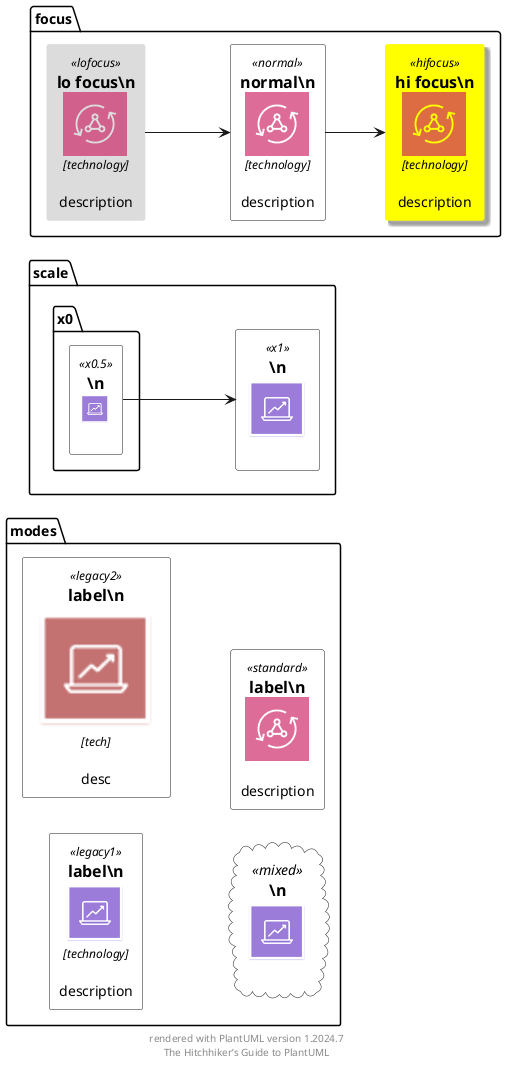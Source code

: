 @startuml
'all sprites in a category would be included in an all.puml file for that category
'==================================================================================================


' Styling
' ##################################

!define TECHN_FONT_SIZE 12

skinparam defaultTextAlignment center

skinparam wrapWidth 200
skinparam maxMessageSize 150

skinparam rectangle {
    StereotypeFontSize 12
}


skinparam rectangle {
backgroundColor white
}
skinparam cloud {
backgroundColor white
}


!define LAYOUT_TOP_DOWN top to bottom direction
!define LAYOUT_LEFT_RIGHT left to right direction



sprite $Analytics [64x64/16z] {
xTK5WiGW38NXbn1WGkv_tjMwDwml__YqNrtmNRK8tISXfBj5W4UVhDpBTExBtVweRxvv5TfCz9eNnCqWrpo9bOrCwAelc_bzJYdNU0QWvlTAe0glJ14-tt7L
w5d_h6yBJ-hR_W9wMCSTNf0OiUFtVCUj23f-smjojmbSNiR_7BwRkz-dN7l-k7pz-IyXWC9cX13ap3CuxCRWCwyGsqsWPxvaIDn9a2zilqYxnJzv_sg-UQlp
KU_sc7b77-V1mHEFioLN-0iz0m
}

!unquoted procedure $ANALYTICS ($alias, $description="", $label="", $technology="", $scale=1, $colour="693CC5", $shape="rectangle", $textsize="12", $focus="")
%invoke_procedure($SpriteDecorator, "$Analytics", $alias, $description, $label, $technology, $scale, $colour, $shape, $textsize, $focus)
!endprocedure


sprite $AppSync [64x64/16z] {
xPRdrkCW34IlGAYmx_-yMr89PwtZBxzzquF6rWoupFznSN6HuVONZ_n6x5ru8DtpX-eX85tjBze5PEGyZmcevxiNXJY_SmNTTXT-NjveHVK9US_vFGsTXqJa
h55w8GVfmuie7SbLCCPQRDp9G_F26jq066jpYBiU6pJMiK3CX5YpOSm2uRFTSNzxaBH4idBVvwuVs3ByIx4gVD_IqB6iN1URGQ_Qpsrxi2QIVuVbs43Izjcu
vxVIYMFxEbVqvdzhU6m1R7ajn3rhmOkY5VlSTBl_z4zNVbPlJrt7JkhVGp5KY9SF7R4LrVaPG7iR0MpBhvg_5CmRbZUCvWQvp5-nVZBotaZmmfUbAMIvVXsz
Br97sWt1vkntVRr-dNxtr-W3_9aVsf_7dMBryNlp5mtUXGQqk-lakFt8QNIHMvtxgsxzDHZ5kQifeFEOe3Zwj06K_bevEjErIPmukHTa9PUStwD8VA-EHZil
zwqq1p-vh2RqxVv1R9udJO2czfTHtB-KKxdSFzbNkTVtRnSN5ty
}

!unquoted procedure $APPSYNC ($alias, $description="", $label="", $technology="", $scale=1, $colour="CC2264", $shape="rectangle", $textsize="12", $focus="")

%invoke_procedure($SpriteDecorator, "$AppSync", $alias, $description, $label, $technology, $scale, $colour, $shape, $textsize, $focus)

!endprocedure

sprite $ApplicationIntegration [64x64/16z] {
xTO5GiOm30NWbwIIXFlVbxL8AROrmzdxPVfDQ_YkNA67AK7AQZB0mvSRNupDtdikVtahxyHslH5eAkBJ4jcUBr0RSH6t4KNPzMG-qloJ6Erx36zLUVPOyPK0
nBr2L2M5VQ8-5_ViST_dgdkjOMyC4KYRrPoAhNgtp4pDLu31jkP7-J7Qh295lQBsrt7Caxyu_wDtslUG5dLBRKea8kZNZpPtm3CBi7d6WvUqUMavUFsK-bEt
kVuTl7vxzDfyfFoaVlsqpGddL9UzSTlOdBIjQTMxbPIrB-QsggxwEPI-pPTidazSlm24x77FEQj7VQJyKDp7-wzu_tc-_xx6FvVFjXgTV20Vvy4I2O_JKYZu
2xa5
}

!unquoted procedure $APPLICATIONINTEGRATION ($alias, $description="", $label="", $technology="", $scale=1, $colour="CC2264", $shape="rectangle", $textsize="12", $focus="")

%invoke_procedure($SpriteDecorator, "$ApplicationIntegration", $alias, $description, $label, $technology, $scale, $colour, $shape, $textsize, $focus)

!endprocedure




'=============================DECORATORS==================================
' We define 1 or more sprite decorators in stdlib
' Define our decorators that we know now - and can easily define new ones in future with as manty new parameters 
' as we want, that we don't even know about yet
' Let's say SpriteDecorator is defined month 1, SpriteDecorator2 is defined month 2, SpriteDecorator3 is defined month 3
'
' https://plantuml.com/preprocessing Conditions to show technology "[ ]" only if technology specified
'""== $label\n": "==" is creole syntax for "Large heading" https://plantuml.com/creole
' rectangle $alias <<$alias>> is in form "shape alias <<stereo>>" where skinparam can be specified for a stereo per https://plantuml.com/skinparam last example
' https://plantuml.com/preprocessing Conditions to show technology "[ ]" only if technology specified
' https://plantuml-documentation.readthedocs.io/en/latest/formatting/all-skin-params.html for all skinparams
'---------------------------------------------------



'add a new shape parameter + a textsize parameter
'---------------------------------------------------
!unquoted procedure $SpriteDecorator($MySprite, $alias, $description="", $label="", $technology="", $scale=1, $colour="blue", $shape="cloud", $textsize="18", $focus="" )

!if ($focus == "hi")
    skinparam rectangle {
        backgroundColor<<$alias>> yellow
        borderColor<<$alias>> yellow
        shadowing<<$alias>> true
        BorderThickness<<$alias>> 20
    }
!endif

!if  ($focus == "lo")
    skinparam rectangle {
        backgroundColor<<$alias>> gainsboro
        borderColor<<$alias>> gainsboro
        shadowing<<$alias>> false
        
    }
!endif


!if ($technology == "")
    $shape $alias <<$alias>> as "
    == $label\n
    <color:$colour><$MySprite*$scale></color>

    $description "
!else 
    $shape $alias <<$alias>> as "
    == $label\n
    <color:$colour><$MySprite*$scale></color>
    //<size:$textsize>[$technology]</size>//

    $description "
!endif

!endprocedure


!$SpriteDecorator = "$Sprite"+ "Decorator"
'=============================END DECORATORS==================================

LAYOUT_LEFT_RIGHT

' User can specify what they want in order (legacy mode), or via named arugments (standard mode)
package modes {
'legacy mode
$ANALYTICS("legacy1", "description", "label", "technology", 1)
$ANALYTICS("legacy2", "desc", "label", "tech", 2, "brown")

'mixed mode
$ANALYTICS("mixed", $shape="cloud")
'standard mode
$APPSYNC($alias="standard", $description="description", $label="label")
}

package scale {
$ANALYTICS($alias="x0.5", $scale="0.5")
$ANALYTICS($alias="x1" )
$ANALYTICS($alias="x1.5", $scale="1.5")
'NOTE: if we use 1.5 instead of "1.5" then it's interpreted as .5 i.e. wrong

x0.5 -->x1
x1--> x1.5
}

'standard mode
package focus {
$APPSYNC($alias="lofocus", $description="description", $label="lo focus", $technology="technology", $focus="lo")
$APPSYNC($alias="normal", $description="description", $label="normal", $technology="technology")
$APPSYNC($alias="hifocus", $description="description", $label="hi focus", $technology="technology", $focus="hi")

lofocus -->normal
normal--> hifocus
}



footer %filename() rendered with PlantUML version %version()\nThe Hitchhiker’s Guide to PlantUML

@enduml